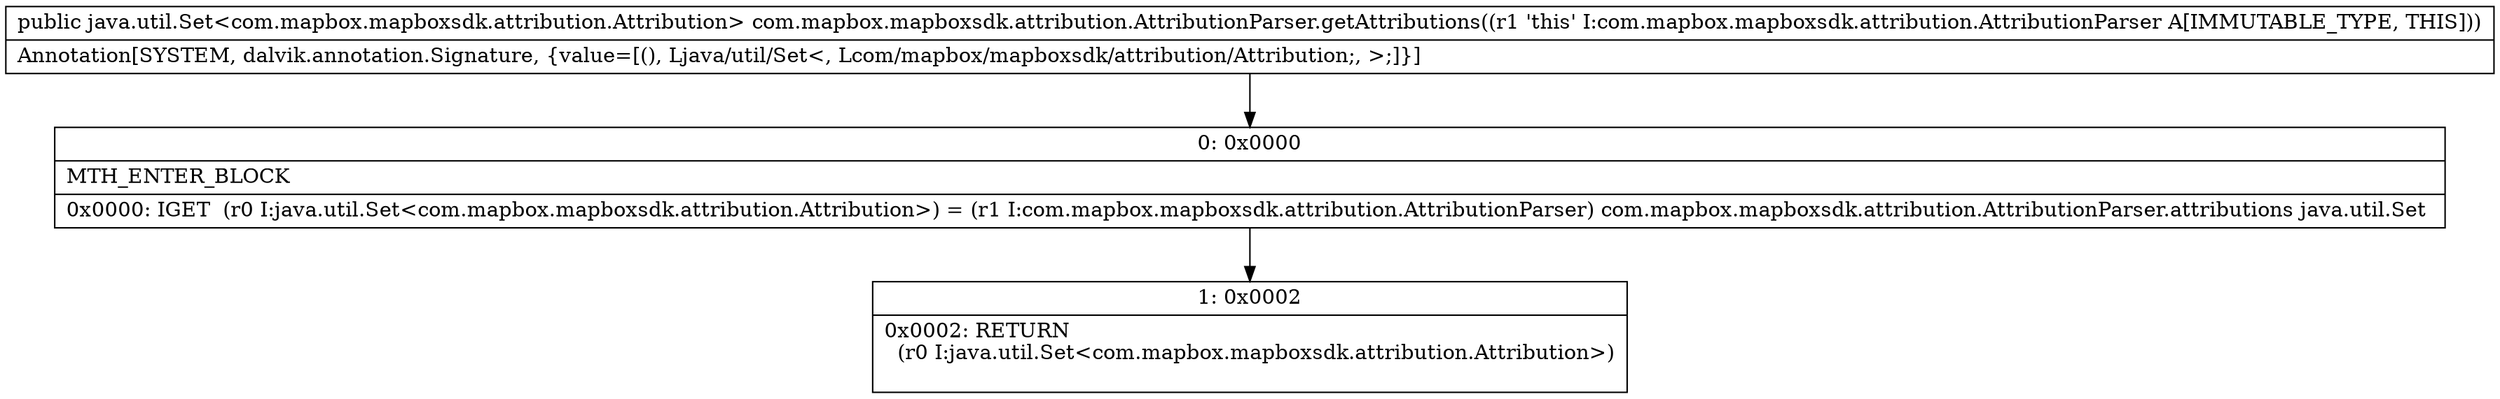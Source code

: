 digraph "CFG forcom.mapbox.mapboxsdk.attribution.AttributionParser.getAttributions()Ljava\/util\/Set;" {
Node_0 [shape=record,label="{0\:\ 0x0000|MTH_ENTER_BLOCK\l|0x0000: IGET  (r0 I:java.util.Set\<com.mapbox.mapboxsdk.attribution.Attribution\>) = (r1 I:com.mapbox.mapboxsdk.attribution.AttributionParser) com.mapbox.mapboxsdk.attribution.AttributionParser.attributions java.util.Set \l}"];
Node_1 [shape=record,label="{1\:\ 0x0002|0x0002: RETURN  \l  (r0 I:java.util.Set\<com.mapbox.mapboxsdk.attribution.Attribution\>)\l \l}"];
MethodNode[shape=record,label="{public java.util.Set\<com.mapbox.mapboxsdk.attribution.Attribution\> com.mapbox.mapboxsdk.attribution.AttributionParser.getAttributions((r1 'this' I:com.mapbox.mapboxsdk.attribution.AttributionParser A[IMMUTABLE_TYPE, THIS]))  | Annotation[SYSTEM, dalvik.annotation.Signature, \{value=[(), Ljava\/util\/Set\<, Lcom\/mapbox\/mapboxsdk\/attribution\/Attribution;, \>;]\}]\l}"];
MethodNode -> Node_0;
Node_0 -> Node_1;
}

